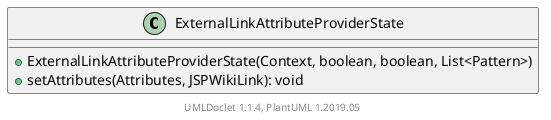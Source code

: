 @startuml

    class ExternalLinkAttributeProviderState [[ExternalLinkAttributeProviderState.html]] {
        +ExternalLinkAttributeProviderState(Context, boolean, boolean, List<Pattern>)
        +setAttributes(Attributes, JSPWikiLink): void
    }


    center footer UMLDoclet 1.1.4, PlantUML 1.2019.05
@enduml
